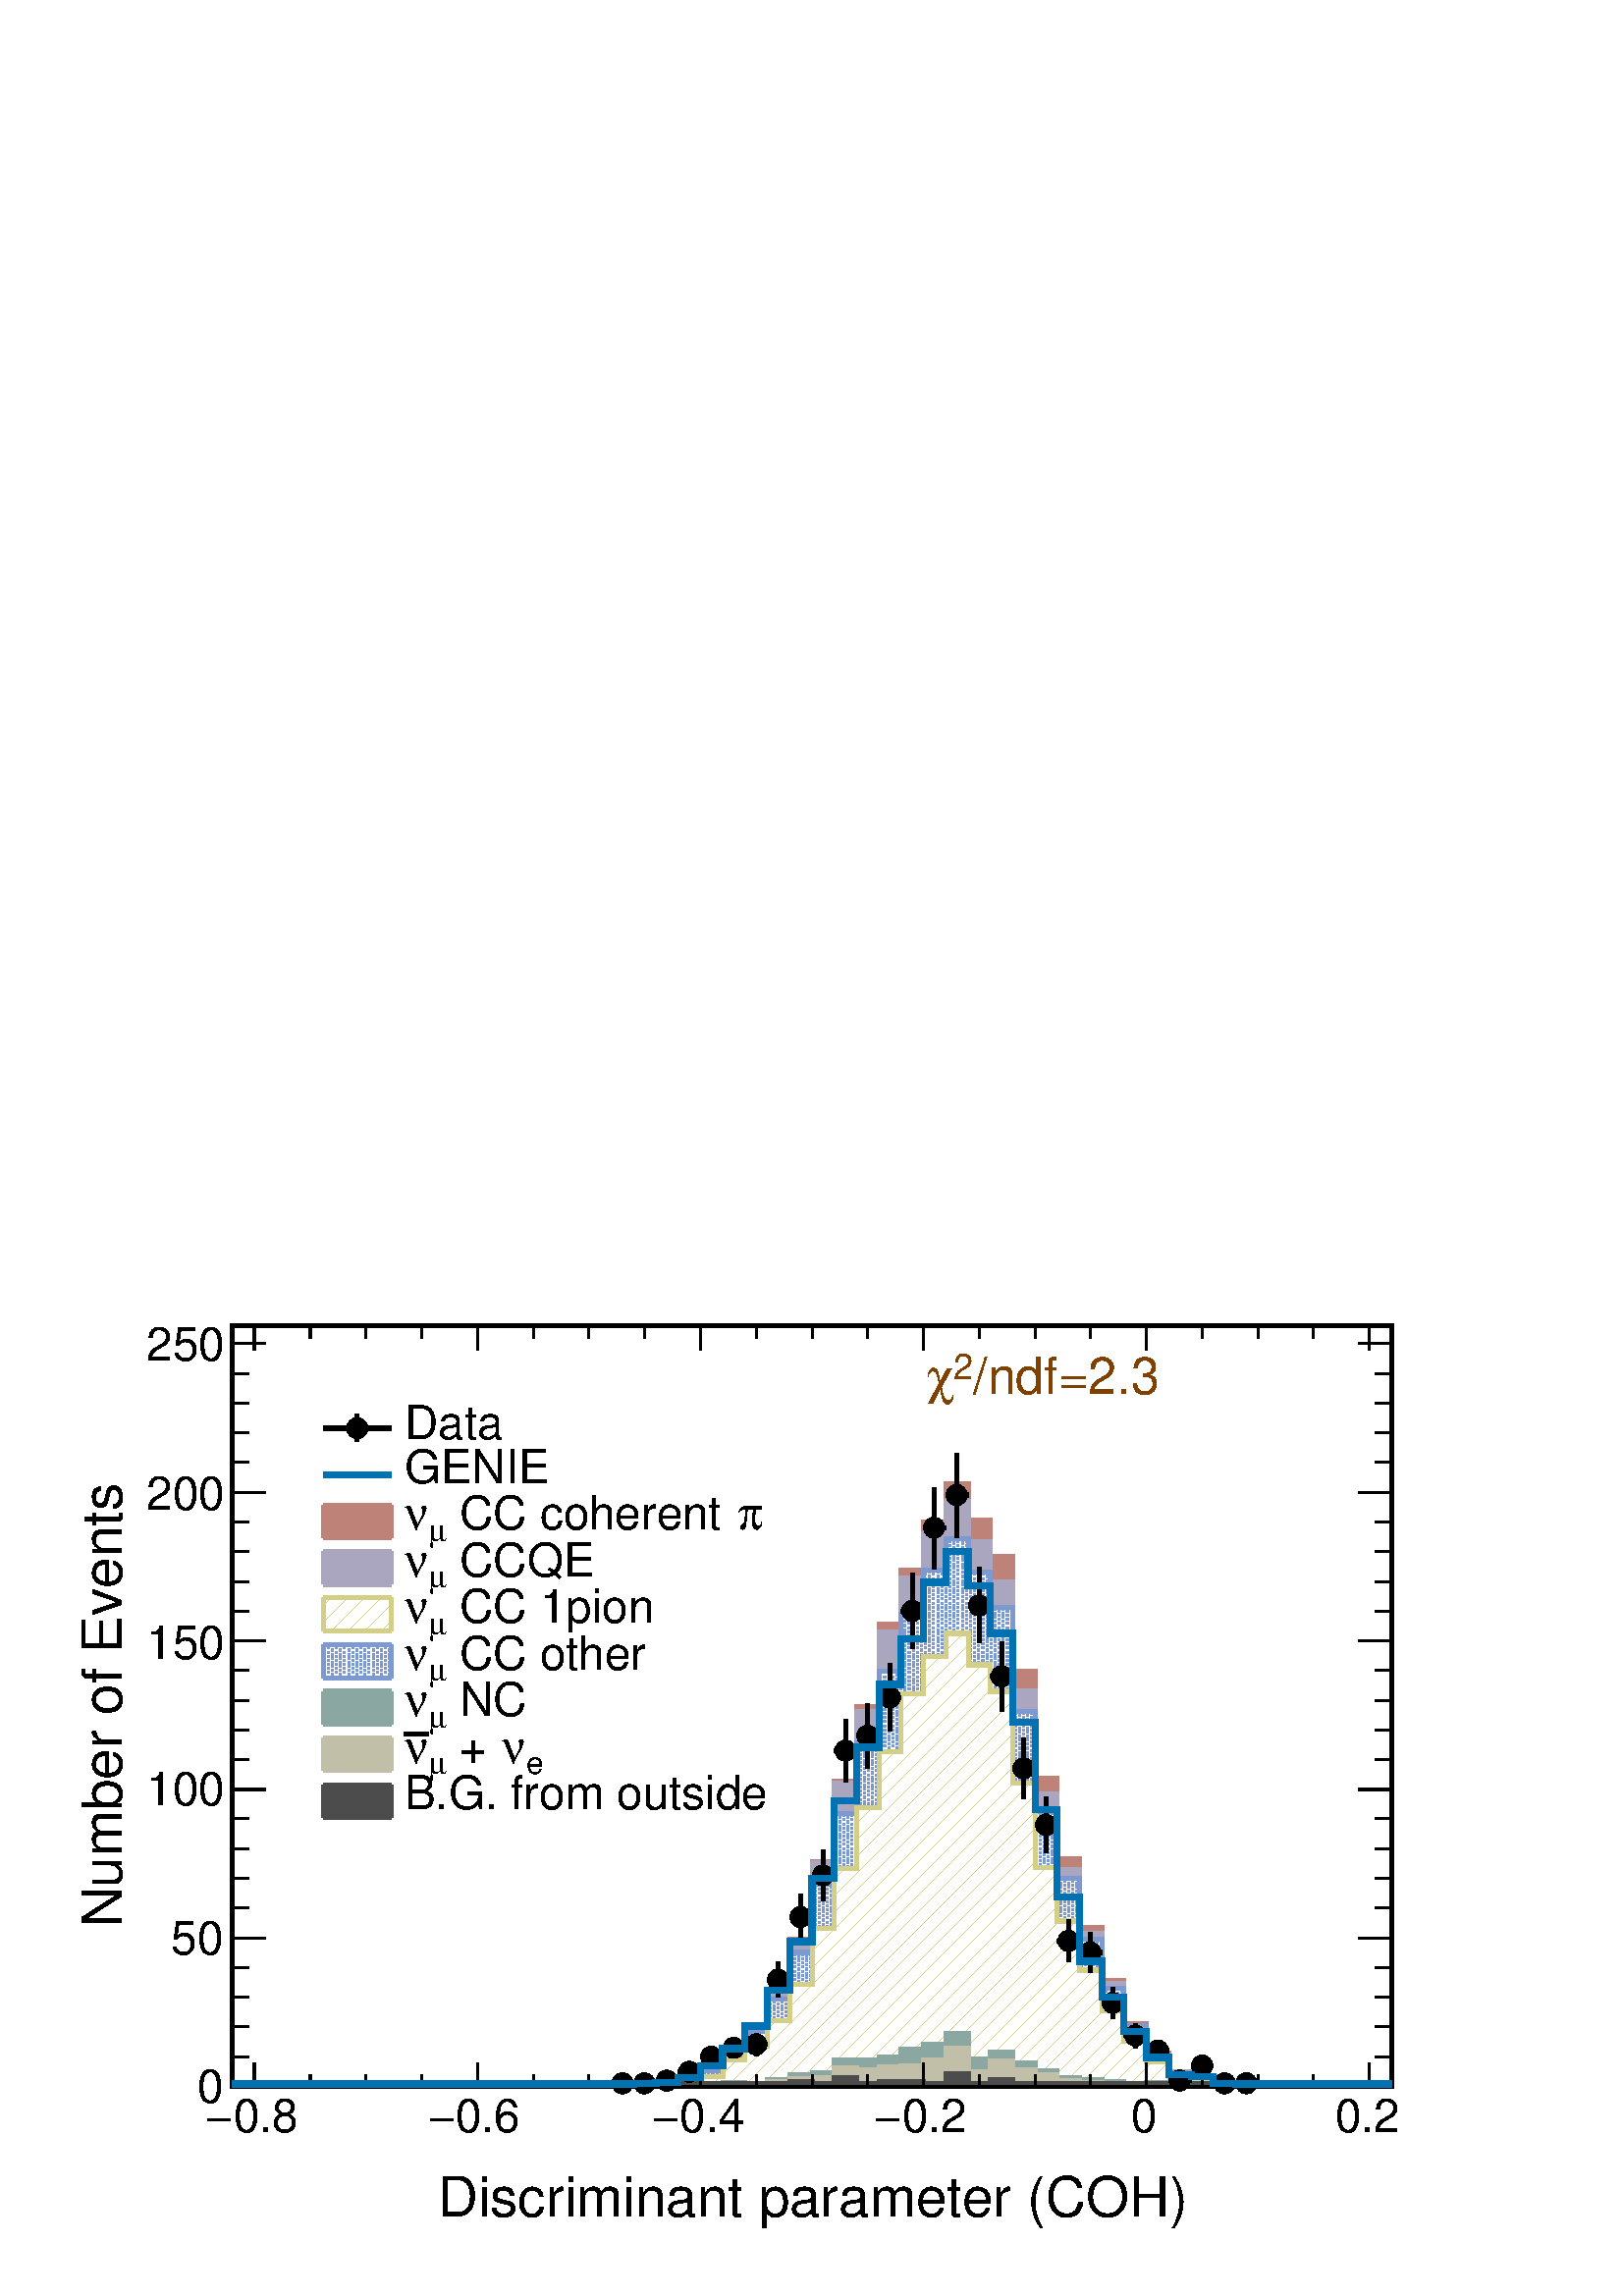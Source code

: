 %!PS-Adobe-2.0 EPSF-2.0
%%BoundingBox:  0 0 567 384
%%EndComments
%%BeginProlog
80 dict begin
/s {stroke} def /l {lineto} def /m {moveto} def /t {translate} def
/r {rotate} def /rl {roll}  def /R {repeat} def
/d {rlineto} def /rm {rmoveto} def /gr {grestore} def /f {eofill} def
/c {setrgbcolor} def /black {0 setgray} def /sd {setdash} def
/cl {closepath} def /sf {scalefont setfont} def /lw {setlinewidth} def
/box {m dup 0 exch d exch 0 d 0 exch neg d cl} def
/NC{systemdict begin initclip end}def/C{NC box clip newpath}def
/bl {box s} def /bf {box f} def /Y { 0 exch d} def /X { 0 d} def 
/K {{pop pop 0 moveto} exch kshow} bind def
/ita {/ang 15 def gsave [1 0 ang dup sin exch cos div 1 0 0] concat} def 
/mp {newpath /y exch def /x exch def} def
/side {[w .77 mul w .23 mul] .385 w mul sd w 0 l currentpoint t -144 r} def
/mr {mp x y w2 0 360 arc} def /m24 {mr s} def /m20 {mr f} def
/mb {mp x y w2 add m w2 neg 0 d 0 w neg d w 0 d 0 w d cl} def
/mt {mp x y w2 add m w2 neg w neg d w 0 d cl} def
/m21 {mb f} def /m25 {mb s} def /m22 {mt f} def /m26{mt s} def
/m23 {mp x y w2 sub m w2 w d w neg 0 d cl f} def
/m27 {mp x y w2 add m w3 neg w2 neg d w3 w2 neg d w3 w2 d cl s} def
/m28 {mp x w2 sub y w2 sub w3 add m w3 0 d  0 w3 neg d w3 0 d 0 w3 d w3 0 d  0 w3 d w3 neg 0 d 0 w3 d w3 neg 0 d 0 w3 neg d w3 neg 0 d cl s } def
/m29 {mp gsave x w2 sub y w2 add w3 sub m currentpoint t 4 {side} repeat cl fill gr} def
/m30 {mp gsave x w2 sub y w2 add w3 sub m currentpoint t 4 {side} repeat cl s gr} def
/m31 {mp x y w2 sub m 0 w d x w2 sub y m w 0 d x w2 sub y w2 add m w w neg d x w2 sub y w2 sub m w w d s} def
/m32 {mp x y w2 sub m w2 w d w neg 0 d cl s} def
/m33 {mp x y w2 add m w3 neg w2 neg d w3 w2 neg d w3 w2 d cl f} def
/m34 {mp x w2 sub y w2 sub w3 add m w3 0 d  0 w3 neg d w3 0 d 0 w3 d w3 0 d  0 w3 d w3 neg 0 d 0 w3 d w3 neg 0 d 0 w3 neg d w3 neg 0 d cl f } def
/m2 {mp x y w2 sub m 0 w d x w2 sub y m w 0 d s} def
/m5 {mp x w2 sub y w2 sub m w w d x w2 sub y w2 add m w w neg d s} def
/reEncode {exch findfont dup length dict begin {1 index /FID eq  {pop pop} {def} ifelse } forall /Encoding exch def currentdict end dup /FontName get exch definefont pop } def [/Times-Bold /Times-Italic /Times-BoldItalic /Helvetica /Helvetica-Oblique
 /Helvetica-Bold /Helvetica-BoldOblique /Courier /Courier-Oblique /Courier-Bold /Courier-BoldOblique /Times-Roman /AvantGarde-Book /AvantGarde-BookOblique /AvantGarde-Demi /AvantGarde-DemiOblique /Bookman-Demi /Bookman-DemiItalic /Bookman-Light
 /Bookman-LightItalic /Helvetica-Narrow /Helvetica-Narrow-Bold /Helvetica-Narrow-BoldOblique /Helvetica-Narrow-Oblique /NewCenturySchlbk-Roman /NewCenturySchlbk-Bold /NewCenturySchlbk-BoldItalic /NewCenturySchlbk-Italic /Palatino-Bold
 /Palatino-BoldItalic /Palatino-Italic /Palatino-Roman ] {ISOLatin1Encoding reEncode } forall
%%EndProlog
%%BeginSetup
%%EndSetup
newpath  gsave  .25 .25 scale  gsave  0 0 t black[  ] 0 sd 3 lw 0.999 0.999 0.999 c 2268 1538 0 0 bf black 6 lw 0.999 0.999 0.999 c 1701 1115 340 308 bf black 1701 1115 340 308 bl 0.999 0.999 0.999 c 1701 1115 340 308 bf black 1701 1115 340 308 bl 1
 1 1 c black 343 311 m 1698 X s 3 lw 340 308 m 1701 X s
 gsave  2268 1538 0 0 C 641.868 117.296 t 0 r /Helvetica findfont 81.455 sf 0 0 m (Discriminant parameter \(COH\)) show NC gr  373 342 m -34 Y s 455 325 m -17 Y s 536 325 m -17 Y s 618 325 m -17 Y s 700 342 m -34 Y s 782 325 m -17 Y s 863 325 m -17
 Y s 945 325 m -17 Y s 1027 342 m -34 Y s 1109 325 m -17 Y s 1191 325 m -17 Y s 1272 325 m -17 Y s 1354 342 m -34 Y s 1436 325 m -17 Y s 1518 325 m -17 Y s 1599 325 m -17 Y s 1681 342 m -34 Y s 1763 325 m -17 Y s 1845 325 m -17 Y s 1926 325 m -17 Y s
 2008 342 m -34 Y s 373 342 m -34 Y s 2008 342 m -34 Y s
 gsave  2268 1538 0 0 C 342.112 241.108 t 0 r /Helvetica findfont 68.422 sf 0 0 m (0.8) show NC gr 
 gsave  2268 1538 0 0 C 303.014 241.108 t 0 r /Symbol findfont 68.422 sf 0 0 m (-) show NC gr 
 gsave  2268 1538 0 0 C 667.934 241.108 t 0 r /Helvetica findfont 68.422 sf 0 0 m (0.6) show NC gr 
 gsave  2268 1538 0 0 C 628.835 241.108 t 0 r /Symbol findfont 68.422 sf 0 0 m (-) show NC gr 
 gsave  2268 1538 0 0 C 997.013 241.108 t 0 r /Helvetica findfont 68.422 sf 0 0 m (0.4) show NC gr 
 gsave  2268 1538 0 0 C 957.915 241.108 t 0 r /Symbol findfont 68.422 sf 0 0 m (-) show NC gr 
 gsave  2268 1538 0 0 C 1322.83 241.108 t 0 r /Helvetica findfont 68.422 sf 0 0 m (0.2) show NC gr 
 gsave  2268 1538 0 0 C 1283.74 241.108 t 0 r /Symbol findfont 68.422 sf 0 0 m (-) show NC gr 
 gsave  2268 1538 0 0 C 1658.43 241.108 t 0 r /Helvetica findfont 68.422 sf 0 0 m (0) show NC gr 
 gsave  2268 1538 0 0 C 1958.19 241.108 t 0 r /Helvetica findfont 68.422 sf 0 0 m (0.2) show NC gr  340 1423 m 1701 X s 373 1388 m 35 Y s 455 1405 m 18 Y s 536 1405 m 18 Y s 618 1405 m 18 Y s 700 1388 m 35 Y s 782 1405 m 18 Y s 863 1405 m 18 Y s 945
 1405 m 18 Y s 1027 1388 m 35 Y s 1109 1405 m 18 Y s 1191 1405 m 18 Y s 1272 1405 m 18 Y s 1354 1388 m 35 Y s 1436 1405 m 18 Y s 1518 1405 m 18 Y s 1599 1405 m 18 Y s 1681 1388 m 35 Y s 1763 1405 m 18 Y s 1845 1405 m 18 Y s 1926 1405 m 18 Y s 2008
 1388 m 35 Y s 373 1388 m 35 Y s 2008 1388 m 35 Y s 340 308 m 1115 Y s
 gsave  2268 1538 0 0 C 179.202 540.863 t 90 r /Helvetica findfont 81.455 sf 0 0 m (Number of Events) show NC gr  389 308 m -49 X s 365 351 m -25 X s 365 395 m -25 X s 365 438 m -25 X s 365 482 m -25 X s 389 525 m -49 X s 365 569 m -25 X s 365 613 m
 -25 X s 365 656 m -25 X s 365 700 m -25 X s 389 743 m -49 X s 365 787 m -25 X s 365 830 m -25 X s 365 874 m -25 X s 365 918 m -25 X s 389 961 m -49 X s 365 1005 m -25 X s 365 1048 m -25 X s 365 1092 m -25 X s 365 1135 m -25 X s 389 1179 m -49 X s
 365 1223 m -25 X s 365 1266 m -25 X s 365 1310 m -25 X s 365 1353 m -25 X s 389 1397 m -49 X s 389 1397 m -49 X s
 gsave  2268 1538 0 0 C 289.981 283.465 t 0 r /Helvetica findfont 68.422 sf 0 0 m (0) show NC gr 
 gsave  2268 1538 0 0 C 250.882 501.765 t 0 r /Helvetica findfont 68.422 sf 0 0 m (50) show NC gr 
 gsave  2268 1538 0 0 C 215.042 720.065 t 0 r /Helvetica findfont 68.422 sf 0 0 m (100) show NC gr 
 gsave  2268 1538 0 0 C 215.042 935.107 t 0 r /Helvetica findfont 68.422 sf 0 0 m (150) show NC gr 
 gsave  2268 1538 0 0 C 215.042 1153.41 t 0 r /Helvetica findfont 68.422 sf 0 0 m (200) show NC gr 
 gsave  2268 1538 0 0 C 215.042 1371.71 t 0 r /Helvetica findfont 68.422 sf 0 0 m (250) show NC gr  2041 308 m 1115 Y s 1992 308 m 49 X s 2016 351 m 25 X s 2016 395 m 25 X s 2016 438 m 25 X s 2016 482 m 25 X s 1992 525 m 49 X s 2016 569 m 25 X s
 2016 613 m 25 X s 2016 656 m 25 X s 2016 700 m 25 X s 1992 743 m 49 X s 2016 787 m 25 X s 2016 830 m 25 X s 2016 874 m 25 X s 2016 918 m 25 X s 1992 961 m 49 X s 2016 1005 m 25 X s 2016 1048 m 25 X s 2016 1092 m 25 X s 2016 1135 m 25 X s 1992 1179 m
 49 X s 2016 1223 m 25 X s 2016 1266 m 25 X s 2016 1310 m 25 X s 2016 1353 m 25 X s 1992 1397 m 49 X s 1992 1397 m 49 X s 0.75 0.51 0.47 c 6 lw black 3 lw 0.75 0.51 0.47 c 2041 311 m -1698 X 619 X 1 Y 32 X 10 Y 33 X 10 Y 33 X 32 Y 32 X 33 Y 33 X 52 Y
 33 X 74 Y 33 X 114 Y 32 X 118 Y 33 X 109 Y 33 X 121 Y 32 X 80 Y 33 X 70 Y 33 X 57 Y 33 X -54 Y 32 X -53 Y 33 X -169 Y 33 X -156 Y 32 X -119 Y 33 X -101 Y 33 X -77 Y 32 X -64 Y 33 X -43 Y 33 X -27 Y 33 X -8 Y 32 X -8 Y 33 X -2 Y 229 X f 6 lw 343 311
 m -3 X 622 X 1 Y 32 X 10 Y 33 X 10 Y 33 X 32 Y 32 X 33 Y 33 X 52 Y 33 X 74 Y 33 X 114 Y 32 X 118 Y 33 X 109 Y 33 X 121 Y 32 X 80 Y 33 X 70 Y 33 X 57 Y 33 X -54 Y 32 X -53 Y 33 X -169 Y 33 X -156 Y 32 X -119 Y 33 X -101 Y 33 X -77 Y 32 X -64 Y 33 X
 -43 Y 33 X -27 Y 33 X -8 Y 32 X -8 Y 33 X -2 Y 229 X s 0.67 0.65 0.75 c 0.999 0.999 0.999 c black 3 lw 0.999 0.999 0.999 c 2041 311 m -1698 X 619 X 1 Y 32 X 10 Y 33 X 10 Y 33 X 31 Y 32 X 34 Y 33 X 52 Y 33 X 73 Y 33 X 114 Y 32 X 116 Y 33 X 105 Y 33 X
 117 Y 32 X 79 Y 33 X 65 Y 33 X 47 Y 33 X -59 Y 32 X -59 Y 33 X -160 Y 33 X -150 Y 32 X -112 Y 33 X -93 Y 33 X -74 Y 32 X -61 Y 33 X -43 Y 33 X -25 Y 33 X -8 Y 32 X -9 Y 33 X -1 Y 229 X f 6 lw 0.67 0.65 0.75 c 0.999 0.999 0.999 c 0.67 0.65 0.75 c 343
 311 m -3 X 622 X 1 Y 32 X 10 Y 33 X 10 Y 33 X 31 Y 32 X 34 Y 33 X 52 Y 33 X 73 Y 33 X 114 Y 32 X 116 Y 33 X 105 Y 33 X 117 Y 32 X 79 Y 33 X 65 Y 33 X 47 Y 33 X -59 Y 32 X -59 Y 33 X -160 Y 33 X -150 Y 32 X -112 Y 33 X -93 Y 33 X -74 Y 32 X -61 Y 33
 X -43 Y 33 X -25 Y 33 X -8 Y 32 X -9 Y 33 X -1 Y 229 X s 0.999 0.999 0.999 c black 3 lw 0.999 0.999 0.999 c 2041 311 m -1698 X 619 X 1 Y 32 X 10 Y 33 X 10 Y 33 X 31 Y 32 X 34 Y 33 X 52 Y 33 X 73 Y 33 X 114 Y 32 X 116 Y 33 X 105 Y 33 X 117 Y 32 X 79
 Y 33 X 65 Y 33 X 47 Y 33 X -59 Y 32 X -59 Y 33 X -160 Y 33 X -150 Y 32 X -112 Y 33 X -93 Y 33 X -74 Y 32 X -61 Y 33 X -43 Y 33 X -25 Y 33 X -8 Y 32 X -9 Y 33 X -1 Y 229 X f 6 lw 0.67 0.65 0.75 c 0.999 0.999 0.999 c 0.67 0.65 0.75 c 343 311 m -3 X
 622 X 1 Y 32 X 10 Y 33 X 10 Y 33 X 31 Y 32 X 34 Y 33 X 52 Y 33 X 73 Y 33 X 114 Y 32 X 116 Y 33 X 105 Y 33 X 117 Y 32 X 79 Y 33 X 65 Y 33 X 47 Y 33 X -59 Y 32 X -59 Y 33 X -160 Y 33 X -150 Y 32 X -112 Y 33 X -93 Y 33 X -74 Y 32 X -61 Y 33 X -43 Y 33
 X -25 Y 33 X -8 Y 32 X -9 Y 33 X -1 Y 229 X s black 3 lw 0.67 0.65 0.75 c 2041 311 m -1698 X 619 X 1 Y 32 X 10 Y 33 X 10 Y 33 X 31 Y 32 X 34 Y 33 X 52 Y 33 X 73 Y 33 X 114 Y 32 X 116 Y 33 X 105 Y 33 X 117 Y 32 X 79 Y 33 X 65 Y 33 X 47 Y 33 X -59 Y
 32 X -59 Y 33 X -160 Y 33 X -150 Y 32 X -112 Y 33 X -93 Y 33 X -74 Y 32 X -61 Y 33 X -43 Y 33 X -25 Y 33 X -8 Y 32 X -9 Y 33 X -1 Y 229 X f 6 lw 343 311 m -3 X 622 X 1 Y 32 X 10 Y 33 X 10 Y 33 X 31 Y 32 X 34 Y 33 X 52 Y 33 X 73 Y 33 X 114 Y 32 X 116
 Y 33 X 105 Y 33 X 117 Y 32 X 79 Y 33 X 65 Y 33 X 47 Y 33 X -59 Y 32 X -59 Y 33 X -160 Y 33 X -150 Y 32 X -112 Y 33 X -93 Y 33 X -74 Y 32 X -61 Y 33 X -43 Y 33 X -25 Y 33 X -8 Y 32 X -9 Y 33 X -1 Y 229 X s 0.49 0.6 0.82 c 0.999 0.999 0.999 c black 3
 lw 0.999 0.999 0.999 c 2041 311 m -1698 X 619 X 1 Y 32 X 9 Y 33 X 9 Y 33 X 28 Y 32 X 30 Y 33 X 48 Y 33 X 68 Y 33 X 100 Y 32 X 104 Y 33 X 104 Y 33 X 105 Y 32 X 83 Y 33 X 65 Y 33 X 46 Y 33 X -49 Y 32 X -52 Y 33 X -153 Y 33 X -146 Y 32 X -98 Y 33 X -89
 Y 33 X -73 Y 32 X -55 Y 33 X -44 Y 33 X -24 Y 33 X -8 Y 32 X -8 Y 33 X -1 Y 229 X f 6 lw 0.49 0.6 0.82 c 0.999 0.999 0.999 c 0.49 0.6 0.82 c 343 311 m -3 X 622 X 1 Y 32 X 9 Y 33 X 9 Y 33 X 28 Y 32 X 30 Y 33 X 48 Y 33 X 68 Y 33 X 100 Y 32 X 104 Y 33
 X 104 Y 33 X 105 Y 32 X 83 Y 33 X 65 Y 33 X 46 Y 33 X -49 Y 32 X -52 Y 33 X -153 Y 33 X -146 Y 32 X -98 Y 33 X -89 Y 33 X -73 Y 32 X -55 Y 33 X -44 Y 33 X -24 Y 33 X -8 Y 32 X -8 Y 33 X -1 Y 229 X s 0.999 0.999 0.999 c black 3 lw 0.999 0.999 0.999 c
 2041 311 m -1698 X 619 X 1 Y 32 X 9 Y 33 X 9 Y 33 X 28 Y 32 X 30 Y 33 X 48 Y 33 X 68 Y 33 X 100 Y 32 X 104 Y 33 X 104 Y 33 X 105 Y 32 X 83 Y 33 X 65 Y 33 X 46 Y 33 X -49 Y 32 X -52 Y 33 X -153 Y 33 X -146 Y 32 X -98 Y 33 X -89 Y 33 X -73 Y 32 X -55
 Y 33 X -44 Y 33 X -24 Y 33 X -8 Y 32 X -8 Y 33 X -1 Y 229 X f 6 lw 0.49 0.6 0.82 c 0.999 0.999 0.999 c 0.49 0.6 0.82 c 343 311 m -3 X 622 X 1 Y 32 X 9 Y 33 X 9 Y 33 X 28 Y 32 X 30 Y 33 X 48 Y 33 X 68 Y 33 X 100 Y 32 X 104 Y 33 X 104 Y 33 X 105 Y 32
 X 83 Y 33 X 65 Y 33 X 46 Y 33 X -49 Y 32 X -52 Y 33 X -153 Y 33 X -146 Y 32 X -98 Y 33 X -89 Y 33 X -73 Y 32 X -55 Y 33 X -44 Y 33 X -24 Y 33 X -8 Y 32 X -8 Y 33 X -1 Y 229 X s black 3 lw 0.49 0.6 0.82 c 1 lw << /PatternType 1 /PaintType 2
 /TilingType 1 /BBox [ 0 0 100 100 ] /XStep 96 /YStep 4 /PaintProc { begin gsave [1 3] 0 sd 2 4 m 98 4 l s 0 3 m 96 3 l s 2 2 m 98 2 l s 0 1 m 96 1 l s gr end } >> [ 3.0 0 0 3.0 0 0 ] makepattern /P02 exch def /cs {[/Pattern /DeviceRGB]
 setcolorspace} def /FA {f [/DeviceRGB] setcolorspace} def cs 0.49 0.6 0.82 P02 setcolor 2041 311 m -1698 X 619 X 1 Y 32 X 9 Y 33 X 9 Y 33 X 28 Y 32 X 30 Y 33 X 48 Y 33 X 68 Y 33 X 100 Y 32 X 104 Y 33 X 104 Y 33 X 105 Y 32 X 83 Y 33 X 65 Y 33 X 46 Y
 33 X -49 Y 32 X -52 Y 33 X -153 Y 33 X -146 Y 32 X -98 Y 33 X -89 Y 33 X -73 Y 32 X -55 Y 33 X -44 Y 33 X -24 Y 33 X -8 Y 32 X -8 Y 33 X -1 Y 229 X FA 6 lw 0.49 0.6 0.82 c 343 311 m -3 X 622 X 1 Y 32 X 9 Y 33 X 9 Y 33 X 28 Y 32 X 30 Y 33 X 48 Y 33 X
 68 Y 33 X 100 Y 32 X 104 Y 33 X 104 Y 33 X 105 Y 32 X 83 Y 33 X 65 Y 33 X 46 Y 33 X -49 Y 32 X -52 Y 33 X -153 Y 33 X -146 Y 32 X -98 Y 33 X -89 Y 33 X -73 Y 32 X -55 Y 33 X -44 Y 33 X -24 Y 33 X -8 Y 32 X -8 Y 33 X -1 Y 229 X s 0.83 0.81 0.53 c
 0.999 0.999 0.999 c black 3 lw 0.999 0.999 0.999 c 2041 311 m -1698 X 651 X 6 Y 33 X 5 Y 33 X 24 Y 32 X 21 Y 33 X 37 Y 33 X 53 Y 33 X 82 Y 32 X 88 Y 33 X 89 Y 33 X 82 Y 32 X 85 Y 33 X 55 Y 33 X 34 Y 33 X -46 Y 32 X -39 Y 33 X -134 Y 33 X -125 Y 32 X
 -78 Y 33 X -72 Y 33 X -59 Y 32 X -45 Y 33 X -31 Y 33 X -21 Y 33 X -4 Y 32 X -7 Y 262 X f 6 lw 0.83 0.81 0.53 c 0.999 0.999 0.999 c 0.83 0.81 0.53 c 343 311 m -3 X 654 X 6 Y 33 X 5 Y 33 X 24 Y 32 X 21 Y 33 X 37 Y 33 X 53 Y 33 X 82 Y 32 X 88 Y 33 X 89
 Y 33 X 82 Y 32 X 85 Y 33 X 55 Y 33 X 34 Y 33 X -46 Y 32 X -39 Y 33 X -134 Y 33 X -125 Y 32 X -78 Y 33 X -72 Y 33 X -59 Y 32 X -45 Y 33 X -31 Y 33 X -21 Y 33 X -4 Y 32 X -7 Y 262 X s 0.999 0.999 0.999 c black 3 lw 0.999 0.999 0.999 c 2041 311 m -1698
 X 651 X 6 Y 33 X 5 Y 33 X 24 Y 32 X 21 Y 33 X 37 Y 33 X 53 Y 33 X 82 Y 32 X 88 Y 33 X 89 Y 33 X 82 Y 32 X 85 Y 33 X 55 Y 33 X 34 Y 33 X -46 Y 32 X -39 Y 33 X -134 Y 33 X -125 Y 32 X -78 Y 33 X -72 Y 33 X -59 Y 32 X -45 Y 33 X -31 Y 33 X -21 Y 33 X
 -4 Y 32 X -7 Y 262 X f 6 lw 0.83 0.81 0.53 c 0.999 0.999 0.999 c 0.83 0.81 0.53 c 343 311 m -3 X 654 X 6 Y 33 X 5 Y 33 X 24 Y 32 X 21 Y 33 X 37 Y 33 X 53 Y 33 X 82 Y 32 X 88 Y 33 X 89 Y 33 X 82 Y 32 X 85 Y 33 X 55 Y 33 X 34 Y 33 X -46 Y 32 X -39 Y
 33 X -134 Y 33 X -125 Y 32 X -78 Y 33 X -72 Y 33 X -59 Y 32 X -45 Y 33 X -31 Y 33 X -21 Y 33 X -4 Y 32 X -7 Y 262 X s black 3 lw 0.83 0.81 0.53 c 1 lw << /PatternType 1 /PaintType 2 /TilingType 1 /BBox [ 0 0 100 100 ] /XStep 100 /YStep 100
 /PaintProc { begin gsave 0 0 m 100 100 l s gr end } >> [ 0.24 0 0 0.24 0 0 ] makepattern /P04 exch def cs 0.83 0.81 0.53 P04 setcolor 2041 311 m -1698 X 651 X 6 Y 33 X 5 Y 33 X 24 Y 32 X 21 Y 33 X 37 Y 33 X 53 Y 33 X 82 Y 32 X 88 Y 33 X 89 Y 33 X 82
 Y 32 X 85 Y 33 X 55 Y 33 X 34 Y 33 X -46 Y 32 X -39 Y 33 X -134 Y 33 X -125 Y 32 X -78 Y 33 X -72 Y 33 X -59 Y 32 X -45 Y 33 X -31 Y 33 X -21 Y 33 X -4 Y 32 X -7 Y 262 X FA 6 lw 0.83 0.81 0.53 c 343 311 m -3 X 654 X 6 Y 33 X 5 Y 33 X 24 Y 32 X 21 Y
 33 X 37 Y 33 X 53 Y 33 X 82 Y 32 X 88 Y 33 X 89 Y 33 X 82 Y 32 X 85 Y 33 X 55 Y 33 X 34 Y 33 X -46 Y 32 X -39 Y 33 X -134 Y 33 X -125 Y 32 X -78 Y 33 X -72 Y 33 X -59 Y 32 X -45 Y 33 X -31 Y 33 X -21 Y 33 X -4 Y 32 X -7 Y 262 X s 0.54 0.66 0.63 c
 0.999 0.999 0.999 c black 3 lw 0.999 0.999 0.999 c 2041 311 m -1698 X 717 X 2 Y 32 X -2 Y 33 X 6 Y 33 X 8 Y 33 X 3 Y 32 X 18 Y 66 X 5 Y 32 X 11 Y 33 X 7 Y 33 X 16 Y 33 X -38 Y 32 X 11 Y 33 X -16 Y 33 X -12 Y 32 X -9 Y 33 X -4 Y 33 X -3 Y 32 X -3 Y
 33 X 2 Y 33 X -2 Y 327 X f 6 lw 0.54 0.66 0.63 c 0.999 0.999 0.999 c 0.54 0.66 0.63 c 343 311 m -3 X 720 X 2 Y 32 X -2 Y 33 X 6 Y 33 X 8 Y 33 X 3 Y 32 X 18 Y 66 X 5 Y 32 X 11 Y 33 X 7 Y 33 X 16 Y 33 X -38 Y 32 X 11 Y 33 X -16 Y 33 X -12 Y 32 X -9 Y
 33 X -4 Y 33 X -3 Y 32 X -3 Y 33 X 2 Y 33 X -2 Y 327 X s 0.999 0.999 0.999 c black 3 lw 0.999 0.999 0.999 c 2041 311 m -1698 X 717 X 2 Y 32 X -2 Y 33 X 6 Y 33 X 8 Y 33 X 3 Y 32 X 18 Y 66 X 5 Y 32 X 11 Y 33 X 7 Y 33 X 16 Y 33 X -38 Y 32 X 11 Y 33 X
 -16 Y 33 X -12 Y 32 X -9 Y 33 X -4 Y 33 X -3 Y 32 X -3 Y 33 X 2 Y 33 X -2 Y 327 X f 6 lw 0.54 0.66 0.63 c 0.999 0.999 0.999 c 0.54 0.66 0.63 c 343 311 m -3 X 720 X 2 Y 32 X -2 Y 33 X 6 Y 33 X 8 Y 33 X 3 Y 32 X 18 Y 66 X 5 Y 32 X 11 Y 33 X 7 Y 33 X
 16 Y 33 X -38 Y 32 X 11 Y 33 X -16 Y 33 X -12 Y 32 X -9 Y 33 X -4 Y 33 X -3 Y 32 X -3 Y 33 X 2 Y 33 X -2 Y 327 X s black 3 lw 0.54 0.66 0.63 c 2041 311 m -1698 X 717 X 2 Y 32 X -2 Y 33 X 6 Y 33 X 8 Y 33 X 3 Y 32 X 18 Y 66 X 5 Y 32 X 11 Y 33 X 7 Y 33
 X 16 Y 33 X -38 Y 32 X 11 Y 33 X -16 Y 33 X -12 Y 32 X -9 Y 33 X -4 Y 33 X -3 Y 32 X -3 Y 33 X 2 Y 33 X -2 Y 327 X f 6 lw 343 311 m -3 X 720 X 2 Y 32 X -2 Y 33 X 6 Y 33 X 8 Y 33 X 3 Y 32 X 18 Y 66 X 5 Y 32 X 11 Y 33 X 7 Y 33 X 16 Y 33 X -38 Y 32 X
 11 Y 33 X -16 Y 33 X -12 Y 32 X -9 Y 33 X -4 Y 33 X -3 Y 32 X -3 Y 33 X 2 Y 33 X -2 Y 327 X s 0.76 0.75 0.66 c 0.999 0.999 0.999 c black 3 lw 0.999 0.999 0.999 c 2041 311 m -1698 X 782 X 3 Y 33 X 5 Y 33 X 2 Y 32 X 13 Y 33 X -2 Y 33 X 4 Y 32 X 2 Y 33
 X 8 Y 33 X 17 Y 33 X -34 Y 32 X 16 Y 33 X -13 Y 33 X -8 Y 32 X -8 Y 33 X -3 Y 33 X -1 Y 32 X -1 Y 33 X 1 Y 33 X -1 Y 327 X f 6 lw 0.76 0.75 0.66 c 0.999 0.999 0.999 c 0.76 0.75 0.66 c 343 311 m -3 X 785 X 3 Y 33 X 5 Y 33 X 2 Y 32 X 13 Y 33 X -2 Y 33
 X 4 Y 32 X 2 Y 33 X 8 Y 33 X 17 Y 33 X -34 Y 32 X 16 Y 33 X -13 Y 33 X -8 Y 32 X -8 Y 33 X -3 Y 33 X -1 Y 32 X -1 Y 33 X 1 Y 33 X -1 Y 327 X s 0.999 0.999 0.999 c black 3 lw 0.999 0.999 0.999 c 2041 311 m -1698 X 782 X 3 Y 33 X 5 Y 33 X 2 Y 32 X 13
 Y 33 X -2 Y 33 X 4 Y 32 X 2 Y 33 X 8 Y 33 X 17 Y 33 X -34 Y 32 X 16 Y 33 X -13 Y 33 X -8 Y 32 X -8 Y 33 X -3 Y 33 X -1 Y 32 X -1 Y 33 X 1 Y 33 X -1 Y 327 X f 6 lw 0.76 0.75 0.66 c 0.999 0.999 0.999 c 0.76 0.75 0.66 c 343 311 m -3 X 785 X 3 Y 33 X 5
 Y 33 X 2 Y 32 X 13 Y 33 X -2 Y 33 X 4 Y 32 X 2 Y 33 X 8 Y 33 X 17 Y 33 X -34 Y 32 X 16 Y 33 X -13 Y 33 X -8 Y 32 X -8 Y 33 X -3 Y 33 X -1 Y 32 X -1 Y 33 X 1 Y 33 X -1 Y 327 X s black 3 lw 0.76 0.75 0.66 c 2041 311 m -1698 X 782 X 3 Y 33 X 5 Y 33 X 2
 Y 32 X 13 Y 33 X -2 Y 33 X 4 Y 32 X 2 Y 33 X 8 Y 33 X 17 Y 33 X -34 Y 32 X 16 Y 33 X -13 Y 33 X -8 Y 32 X -8 Y 33 X -3 Y 33 X -1 Y 32 X -1 Y 33 X 1 Y 33 X -1 Y 327 X f 6 lw 343 311 m -3 X 785 X 3 Y 33 X 5 Y 33 X 2 Y 32 X 13 Y 33 X -2 Y 33 X 4 Y 32 X
 2 Y 33 X 8 Y 33 X 17 Y 33 X -34 Y 32 X 16 Y 33 X -13 Y 33 X -8 Y 32 X -8 Y 33 X -3 Y 33 X -1 Y 32 X -1 Y 33 X 1 Y 33 X -1 Y 327 X s 0.3 0.3 0.3 c 0.999 0.999 0.999 c black 3 lw 0.999 0.999 0.999 c 2041 311 m -1698 X 815 X 3 Y 33 X -2 Y 32 X 8 Y 33 X
 -9 Y 33 X 4 Y 65 X -3 Y 33 X 14 Y 33 X -15 Y 32 X 7 Y 33 X -6 Y 65 X -1 Y 491 X f 6 lw 0.3 0.3 0.3 c 0.999 0.999 0.999 c 0.3 0.3 0.3 c 343 311 m -3 X 818 X 3 Y 33 X -2 Y 32 X 8 Y 33 X -9 Y 33 X 4 Y 65 X -3 Y 33 X 14 Y 33 X -15 Y 32 X 7 Y 33 X -6 Y
 65 X -1 Y 491 X s 0.999 0.999 0.999 c black 3 lw 0.999 0.999 0.999 c 2041 311 m -1698 X 815 X 3 Y 33 X -2 Y 32 X 8 Y 33 X -9 Y 33 X 4 Y 65 X -3 Y 33 X 14 Y 33 X -15 Y 32 X 7 Y 33 X -6 Y 65 X -1 Y 491 X f 6 lw 0.3 0.3 0.3 c 0.999 0.999 0.999 c 0.3
 0.3 0.3 c 343 311 m -3 X 818 X 3 Y 33 X -2 Y 32 X 8 Y 33 X -9 Y 33 X 4 Y 65 X -3 Y 33 X 14 Y 33 X -15 Y 32 X 7 Y 33 X -6 Y 65 X -1 Y 491 X s black 3 lw 0.3 0.3 0.3 c 2041 311 m -1698 X 815 X 3 Y 33 X -2 Y 32 X 8 Y 33 X -9 Y 33 X 4 Y 65 X -3 Y 33 X
 14 Y 33 X -15 Y 32 X 7 Y 33 X -6 Y 65 X -1 Y 491 X f 6 lw 343 311 m -3 X 818 X 3 Y 33 X -2 Y 32 X 8 Y 33 X -9 Y 33 X 4 Y 65 X -3 Y 33 X 14 Y 33 X -15 Y 32 X 7 Y 33 X -6 Y 65 X -1 Y 491 X s black 3 lw 340 308 m 1701 X s 373 342 m -34 Y s 455 325 m
 -17 Y s 536 325 m -17 Y s 618 325 m -17 Y s 700 342 m -34 Y s 782 325 m -17 Y s 863 325 m -17 Y s 945 325 m -17 Y s 1027 342 m -34 Y s 1109 325 m -17 Y s 1191 325 m -17 Y s 1272 325 m -17 Y s 1354 342 m -34 Y s 1436 325 m -17 Y s 1518 325 m -17 Y s
 1599 325 m -17 Y s 1681 342 m -34 Y s 1763 325 m -17 Y s 1845 325 m -17 Y s 1926 325 m -17 Y s 2008 342 m -34 Y s 373 342 m -34 Y s 2008 342 m -34 Y s 340 1423 m 1701 X s 373 1388 m 35 Y s 455 1405 m 18 Y s 536 1405 m 18 Y s 618 1405 m 18 Y s 700
 1388 m 35 Y s 782 1405 m 18 Y s 863 1405 m 18 Y s 945 1405 m 18 Y s 1027 1388 m 35 Y s 1109 1405 m 18 Y s 1191 1405 m 18 Y s 1272 1405 m 18 Y s 1354 1388 m 35 Y s 1436 1405 m 18 Y s 1518 1405 m 18 Y s 1599 1405 m 18 Y s 1681 1388 m 35 Y s 1763 1405
 m 18 Y s 1845 1405 m 18 Y s 1926 1405 m 18 Y s 2008 1388 m 35 Y s 373 1388 m 35 Y s 2008 1388 m 35 Y s 340 308 m 1115 Y s 389 308 m -49 X s 365 351 m -25 X s 365 395 m -25 X s 365 438 m -25 X s 365 482 m -25 X s 389 525 m -49 X s 365 569 m -25 X s
 365 613 m -25 X s 365 656 m -25 X s 365 700 m -25 X s 389 743 m -49 X s 365 787 m -25 X s 365 830 m -25 X s 365 874 m -25 X s 365 918 m -25 X s 389 961 m -49 X s 365 1005 m -25 X s 365 1048 m -25 X s 365 1092 m -25 X s 365 1135 m -25 X s 389 1179 m
 -49 X s 365 1223 m -25 X s 365 1266 m -25 X s 365 1310 m -25 X s 365 1353 m -25 X s 389 1397 m -49 X s 389 1397 m -49 X s 2041 308 m 1115 Y s 1992 308 m 49 X s 2016 351 m 25 X s 2016 395 m 25 X s 2016 438 m 25 X s 2016 482 m 25 X s 1992 525 m 49 X s
 2016 569 m 25 X s 2016 613 m 25 X s 2016 656 m 25 X s 2016 700 m 25 X s 1992 743 m 49 X s 2016 787 m 25 X s 2016 830 m 25 X s 2016 874 m 25 X s 2016 918 m 25 X s 1992 961 m 49 X s 2016 1005 m 25 X s 2016 1048 m 25 X s 2016 1092 m 25 X s 2016 1135 m
 25 X s 1992 1179 m 49 X s 2016 1223 m 25 X s 2016 1266 m 25 X s 2016 1310 m 25 X s 2016 1353 m 25 X s 1992 1397 m 49 X s 1992 1397 m 49 X s 6 lw 1 1 1 c black 896 312 m 4 X s 926 312 m 3 X s 3 lw /w 31 def /w2 {w 2 div} def /w3 {w 3 div} def 913 312
 m20 6 lw 929 312 m 3 X s 958 312 m 4 X s 3 lw 945 312 m20 6 lw 962 316 m 3 X s 991 316 m 3 X s 3 lw 978 316 m20 6 lw 994 329 m 4 X s 1024 329 m 3 X s 3 lw 1011 329 m20 6 lw 1043 337 m 1 Y s 1043 364 m 1 Y s 1027 351 m 3 X s 1056 351 m 4 X s 3 lw
 1043 351 m20 6 lw 1076 349 m 2 Y s 1076 377 m 3 Y s 1060 364 m 3 X s 1089 364 m 3 X s 3 lw 1076 364 m20 6 lw 1109 352 m 4 Y s 1109 382 m 3 Y s 1092 369 m 4 X s 1122 369 m 3 X s 3 lw 1109 369 m20 6 lw 1141 438 m 13 Y s 1141 477 m 14 Y s 1125 464 m 3
 X s 1155 464 m 3 X s 3 lw 1141 464 m20 6 lw 1174 523 m 20 Y s 1174 569 m 20 Y s 1158 556 m 3 X s 1187 556 m 4 X s 3 lw 1174 556 m20 6 lw 1207 580 m 24 Y s 1207 630 m 24 Y s 1191 617 m 3 X s 1220 617 m 3 X s 3 lw 1207 617 m20 6 lw 1240 754 m 33 Y s
 1240 813 m 33 Y s 1223 800 m 4 X s 1253 800 m 3 X s 3 lw 1240 800 m20 6 lw 1272 774 m 35 Y s 1272 835 m 34 Y s 1256 822 m 3 X s 1285 822 m 4 X s 3 lw 1272 822 m20 6 lw 1305 828 m 37 Y s 1305 891 m 37 Y s 1289 878 m 3 X s 1318 878 m 3 X s 3 lw 1305
 878 m20 6 lw 1338 950 m 42 Y s 1338 1018 m 42 Y s 1321 1005 m 4 X s 1351 1005 m 3 X s 3 lw 1338 1005 m20 6 lw 1370 1067 m 47 Y s 1370 1140 m 46 Y s 1354 1127 m 3 X s 1383 1127 m 4 X s 3 lw 1370 1127 m20 6 lw 1403 1113 m 49 Y s 1403 1188 m 48 Y s
 1387 1175 m 3 X s 1416 1175 m 4 X s 3 lw 1403 1175 m20 6 lw 1436 958 m 42 Y s 1436 1026 m 43 Y s 1420 1013 m 3 X s 1449 1013 m 3 X s 3 lw 1436 1013 m20 6 lw 1469 858 m 38 Y s 1469 922 m 38 Y s 1452 909 m 4 X s 1482 909 m 3 X s 3 lw 1469 909 m20 6 lw
 1501 729 m 32 Y s 1501 787 m 32 Y s 1485 774 m 3 X s 1514 774 m 4 X s 3 lw 1501 774 m20 6 lw 1534 650 m 28 Y s 1534 704 m 28 Y s 1518 691 m 3 X s 1547 691 m 3 X s 3 lw 1534 691 m20 6 lw 1567 491 m 17 Y s 1567 534 m 18 Y s 1550 521 m 4 X s 1580 521 m
 3 X s 3 lw 1567 521 m20 6 lw 1599 474 m 17 Y s 1599 517 m 16 Y s 1583 504 m 3 X s 1612 504 m 4 X s 3 lw 1599 504 m20 6 lw 1632 407 m 10 Y s 1632 443 m 10 Y s 1616 430 m 3 X s 1645 430 m 3 X s 3 lw 1632 430 m20 6 lw 1665 364 m 5 Y s 1665 395 m 5 Y s
 1648 382 m 4 X s 1678 382 m 3 X s 3 lw 1665 382 m20 6 lw 1698 345 m 2 Y s 1698 373 m 2 Y s 1681 360 m 3 X s 1711 360 m 3 X s 3 lw 1698 360 m20 6 lw 1714 316 m 3 X s 1743 316 m 4 X s 3 lw 1730 316 m20 6 lw 1747 338 m 3 X s 1776 338 m 3 X s 3 lw 1763
 338 m20 6 lw 1779 312 m 4 X s 1809 312 m 3 X s 3 lw 1796 312 m20 6 lw 1812 312 m 3 X s 1841 312 m 4 X s 3 lw 1828 312 m20 6 lw 0 0.447 0.698 c 9 lw 1 1 1 c black 0 0.447 0.698 c 343 311 m -3 X 589 X 1 Y 33 X 1 Y 32 X 7 Y 33 X 18 Y 33 X
 25 Y 32 X 33 Y 33 X 53 Y 33 X 71 Y 33 X 93 Y 32 X 113 Y 33 X 79 Y 33 X 92 Y 32 X 67 Y 33 X 83 Y 33 X 45 Y 33 X -50 Y 32 X -70 Y 33 X -130 Y 33 X -128 Y 32 X -129 Y 33 X -94 Y 33 X -53 Y 32 X -50 Y 33 X -38 Y 33 X -25 Y 33 X -3 Y 32 X -10 Y 33 X -1 Y
 229 X s black
 gsave  2268 1538 0 0 C 592.995 1257.67 t 0 r /Helvetica findfont 68.422 sf 0 0 m (Data) show NC gr  6 lw 475 1273 m 99 X s 524 1253 m 41 Y s 3 lw 524 1273 m20 6 lw
 gsave  2268 1538 0 0 C 592.995 1192.51 t 0 r /Helvetica findfont 68.422 sf 0 0 m (GENIE) show NC gr  0 0.447 0.698 c 9 lw 475 1205 m 99 X s black
 gsave  2268 1538 0 0 C 1081.73 1124.08 t 0 r /Symbol findfont 68.422 sf 0 0 m (p) show NC gr 
 gsave  2268 1538 0 0 C 654.901 1124.08 t 0 r /Helvetica findfont 68.422 sf 0 0 m ( CC coherent ) show NC gr 
 gsave  2268 1538 0 0 C 628.835 1107.79 t 0 r /Symbol findfont 45.615 sf 0 0 m (m) show NC gr 
 gsave  2268 1538 0 0 C 592.995 1124.08 t 0 r /Symbol findfont 68.422 sf 0 0 m (n) show NC gr  0.75 0.51 0.47 c 3 lw 475 1112 m 99 X 48 Y -99 X f 9 lw 6 lw 475 1160 m 99 X s 475 1112 m 99 X s 574 1112 m 48 Y s 475 1112 m 48 Y s black
 gsave  2268 1538 0 0 C 654.901 1055.66 t 0 r /Helvetica findfont 68.422 sf 0 0 m ( CCQE) show NC gr 
 gsave  2268 1538 0 0 C 628.835 1039.37 t 0 r /Symbol findfont 45.615 sf 0 0 m (m) show NC gr 
 gsave  2268 1538 0 0 C 592.995 1055.66 t 0 r /Symbol findfont 68.422 sf 0 0 m (n) show NC gr  0.67 0.65 0.75 c 3 lw 475 1044 m 99 X 48 Y -99 X f 6 lw 475 1092 m 99 X s 475 1044 m 99 X s 574 1044 m 48 Y s 475 1044 m 48 Y s black
 gsave  2268 1538 0 0 C 654.901 987.239 t 0 r /Helvetica findfont 68.422 sf 0 0 m ( CC 1pion) show NC gr 
 gsave  2268 1538 0 0 C 628.835 970.948 t 0 r /Symbol findfont 45.615 sf 0 0 m (m) show NC gr 
 gsave  2268 1538 0 0 C 592.995 987.239 t 0 r /Symbol findfont 68.422 sf 0 0 m (n) show NC gr  0.83 0.81 0.53 c 3 lw cs 0.83 0.81 0.53 P04 setcolor 475 976 m 99 X 48 Y -99 X FA 6 lw 0.83 0.81 0.53 c 475 1024 m 99 X s 475 976 m 99 X s 574 976 m 48 Y
 s 475 976 m 48 Y s black
 gsave  2268 1538 0 0 C 654.901 918.816 t 0 r /Helvetica findfont 68.422 sf 0 0 m ( CC other) show NC gr 
 gsave  2268 1538 0 0 C 628.835 902.525 t 0 r /Symbol findfont 45.615 sf 0 0 m (m) show NC gr 
 gsave  2268 1538 0 0 C 592.995 918.816 t 0 r /Symbol findfont 68.422 sf 0 0 m (n) show NC gr  0.49 0.6 0.82 c 3 lw cs 0.49 0.6 0.82 P02 setcolor 475 907 m 99 X 48 Y -99 X FA 6 lw 0.49 0.6 0.82 c 475 955 m 99 X s 475 907 m 99 X s 574 907 m 48 Y s
 475 907 m 48 Y s black
 gsave  2268 1538 0 0 C 654.901 850.394 t 0 r /Helvetica findfont 68.422 sf 0 0 m ( NC) show NC gr 
 gsave  2268 1538 0 0 C 628.835 834.103 t 0 r /Symbol findfont 45.615 sf 0 0 m (m) show NC gr 
 gsave  2268 1538 0 0 C 592.995 850.394 t 0 r /Symbol findfont 68.422 sf 0 0 m (n) show NC gr  0.54 0.66 0.63 c 3 lw 475 839 m 99 X 48 Y -99 X f 6 lw 475 887 m 99 X s 475 839 m 99 X s 574 839 m 48 Y s 475 839 m 48 Y s black
 gsave  2268 1538 0 0 C 772.197 765.68 t 0 r /Helvetica findfont 45.615 sf 0 0 m (e) show NC gr 
 gsave  2268 1538 0 0 C 736.356 781.971 t 0 r /Symbol findfont 68.422 sf 0 0 m (n) show NC gr 
 gsave  2268 1538 0 0 C 654.901 781.971 t 0 r /Helvetica findfont 68.422 sf 0 0 m ( + ) show NC gr 
 gsave  2268 1538 0 0 C 628.835 765.68 t 0 r /Symbol findfont 45.615 sf 0 0 m (m) show NC gr 
 gsave  2268 1538 0 0 C 592.995 781.971 t 0 r /Symbol findfont 68.422 sf 0 0 m (n) show NC gr  593 824 m 36 X s 0.76 0.75 0.66 c 3 lw 475 771 m 99 X 47 Y -99 X f 6 lw 475 818 m 99 X s 475 771 m 99 X s 574 771 m 47 Y s 475 771 m 47 Y s black
 gsave  2268 1538 0 0 C 592.995 713.549 t 0 r /Helvetica findfont 68.422 sf 0 0 m (B.G. from outside) show NC gr  0.3 0.3 0.3 c 3 lw 475 702 m 99 X 48 Y -99 X f 6 lw 475 750 m 99 X s 475 702 m 99 X s 574 702 m 48 Y s 475 702 m 48 Y s 0.502
 0.251 0 c black 0.502 0.251 0 c
 gsave  2268 1538 0 0 C 1427.1 1322.83 t 0 r /Helvetica findfont 74.939 sf 0 0 m (/ndf=2.3) show NC gr  black 0.502 0.251 0 c
 gsave  2268 1538 0 0 C 1397.77 1345.64 t 0 r /Helvetica findfont 52.131 sf 0 0 m (2) show NC gr  black 0.502 0.251 0 c
 gsave  2268 1538 0 0 C 1358.68 1322.83 t 0 r /Symbol findfont 74.939 sf 0 0 m (c) show NC gr 
 gr  gr showpage
end
%%EOF
